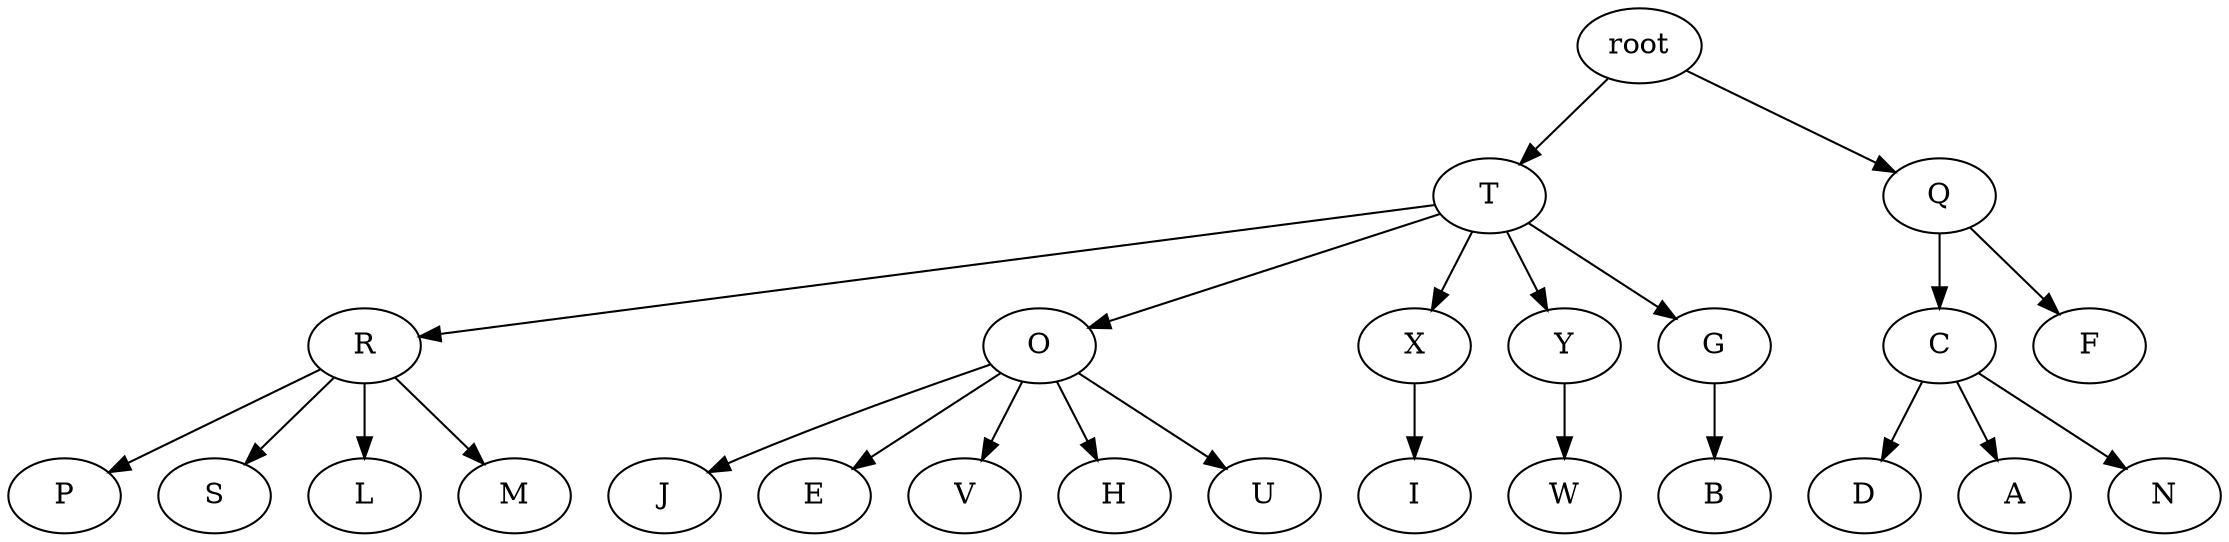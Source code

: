 digraph G {
	0 [label=root]
	1 [label=T]
	0 -> 1
	2 [label=Q]
	0 -> 2
	3 [label=R]
	1 -> 3
	4 [label=O]
	1 -> 4
	5 [label=X]
	1 -> 5
	6 [label=Y]
	1 -> 6
	7 [label=G]
	1 -> 7
	8 [label=C]
	2 -> 8
	9 [label=F]
	2 -> 9
	10 [label=P]
	3 -> 10
	11 [label=S]
	3 -> 11
	12 [label=L]
	3 -> 12
	13 [label=M]
	3 -> 13
	14 [label=J]
	4 -> 14
	15 [label=E]
	4 -> 15
	16 [label=V]
	4 -> 16
	17 [label=H]
	4 -> 17
	18 [label=U]
	4 -> 18
	19 [label=I]
	5 -> 19
	20 [label=W]
	6 -> 20
	21 [label=B]
	7 -> 21
	22 [label=D]
	8 -> 22
	23 [label=A]
	8 -> 23
	24 [label=N]
	8 -> 24
}
